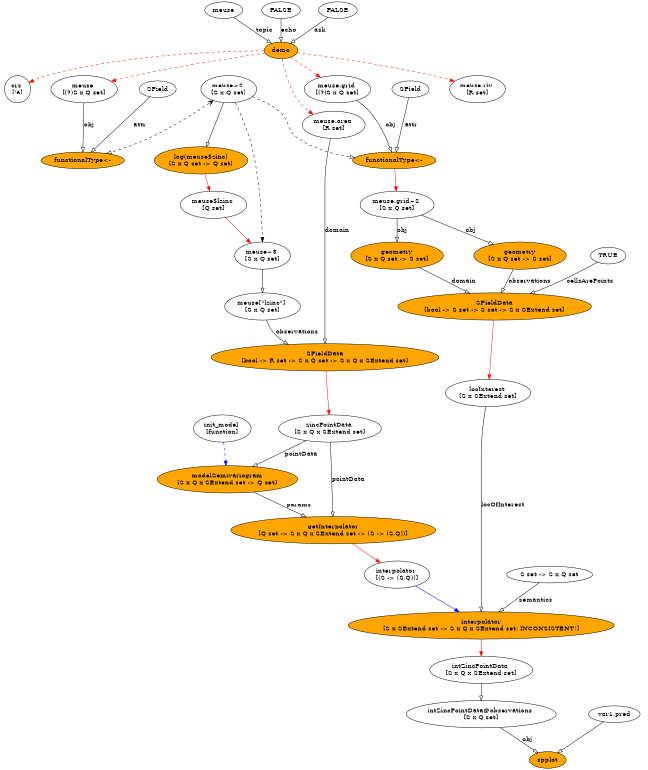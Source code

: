 digraph f {
	graph [bgcolor=transparent, fontcolor=black, ratio=fill, splines=TRUE, rank=same, size="4.32291666666667,5.14583333333333", rankdir=TB];
	node [label="\N", shape=ellipse, fixedsize=FALSE, fillcolor=white, style=filled, color=black, fontcolor=black, fontsize=14, height="0.5", width="0.75"];
	edge [headport=center, style=solid, arrowhead=normal, color=black, dir=none, weight="1.0", fontcolor=black, arrowtail=none, fontsize=14, labelfontsize=11, arrowsize=1, minlen=1];
	graph [bb="0,0,1430.6,1702"];
	fcall_F27iN4 [label=demo, fillcolor=orange, width="0.89573", pos="627.65,1594"];
	lt_Ro1vb6 [label=meuse, width="0.98203", pos="495.65,1684"];
	lt_sYLjAP [label=FALSE, width="1.1187", pos="627.65,1684"];
	lt_GL9FLq [label=FALSE, width="1.1187", pos="766.65,1684"];
	crs [label="crs \n['a]", height="0.8171", pos="37.647,1508"];
	meuse [label="meuse \n[(?)S x Q set]", height="0.8171", width="1.7904", pos="192.65,1508"];
	"meuse.area" [label="meuse.area \n[R set]", height="0.8171", width="1.6115", pos="753.65,1430"];
	"meuse.grid" [label="meuse.grid \n[(?)S x Q set]", height="0.8171", width="1.7904", pos="758.65,1508"];
	"meuse.riv" [label="meuse.riv \n[R set]", height="0.8171", width="1.4521", pos="1075.6,1508"];
	"meuse~2" [label="meuse~2 \n[S x Q set]", height="0.8171", width="1.4851", pos="511.65,1508"];
	fcall_F7FyyY [label="functionalType<-", fillcolor=orange, width="2.1763", pos="192.65,1352"];
	lt_CT7aj8 [label=SField, width="1.0036", pos="359.65,1508"];
	"meuse.grid~2" [label="meuse.grid~2 \n[S x Q set]", height="0.8171", width="1.8723", pos="895.65,1254"];
	fcall_hKiHWd [label="functionalType<-", fillcolor=orange, width="2.1763", pos="890.65,1352"];
	lt_ogv1S3 [label=SField, width="1.0036", pos="925.65,1508"];
	"meuse~3" [label="meuse~3 \n[S x Q set]", height="0.8171", width="1.4851", pos="592.65,1140"];
	"meuse$lzinc" [label="meuse$lzinc \n[Q set]", height="0.8171", width="1.7537", pos="479.65,1254"];
	expr_qVZm3e [label="log(meuse$zinc)
[S x Q set -> Q set]", fillcolor=orange, height="0.8171", width="2.4496", pos="452.65,1352"];
	zincPointData [label="zincPointData \n[S x Q x SExtend set]", height="0.8171", width="2.6996", pos="758.65,756"];
	fcall_91Npxp [label="SFieldData\n[bool -> R set -> S x Q set -> S x Q x SExtend set]", fillcolor=orange, height="0.8171", width="5.8964", pos="734.65,912"];
	"meuse[\"lzinc\"]" [label="meuse[\"lzinc\"] \n[S x Q set]", height="0.8171", width="2.0137", pos="592.65,1026"];
	interpolator [label="interpolator \n[(S -> (S,Q))]", height="0.8171", width="1.8131", pos="895.65,430"];
	fcall_Bmo3Gq [label="getInterpolator\n[Q set -> S x Q x SExtend set -> (S -> (S,Q))]", fillcolor=orange, height="0.8171", width="5.365", pos="760.65,528"];
	fcall_Pc0OZW [label="modelSemivariogram\n[S x Q x SExtend set -> Q set]", fillcolor=orange, height="0.8171", width="3.6502", pos="524.65,642"];
	init_model [label="init_model \n[function]", height="0.8171", width="1.5651", pos="516.65,756"];
	locInterest [label="locInterest \n[S x SExtend set]", height="0.8171", width="2.2267", pos="1083.6,834"];
	fcall_c2mU6B [label="SFieldData\n[bool -> S set -> S set -> S x SExtend set]", fillcolor=orange, height="0.8171", width="4.9216", pos="1106.6,1026"];
	fcall_Wuosi4 [label="geometry\n[S x Q set -> S set]", fillcolor=orange, height="0.8171", width="2.399", pos="1164.6,1140"];
	fcall_MxPqv8 [label="geometry\n[S x Q set -> S set]", fillcolor=orange, height="0.8171", width="2.399", pos="895.65,1140"];
	lt_0ukpim [label=TRUE, width="1.0034", pos="1362.6,1140"];
	intZincPointData [label="intZincPointData \n[S x Q x SExtend set]", height="0.8171", width="2.6996", pos="1073.6,218"];
	fcall_kiqGf5 [label="interpolator\n[S x SExtend set -> S x Q x SExtend set: INCONSISTENT!]", fillcolor=orange, height="0.8171", width="7.0287", pos="1073.6,316"];
	lt_TZEeLg [label="S set -> S x Q set", width="2.169", pos="1222.6,430"];
	fcall_kLTEyF [label=spplot, fillcolor=orange, width="0.9534", pos="1279.6,18"];
	"intZincPointData@observations" [label="intZincPointData@observations \n[S x Q set]", height="0.8171", width="3.9184", pos="1073.6,120"];
	lt_DTLvmi [label="var1.pred", width="1.3162", pos="1364.6,120"];
	fcall_F27iN4 -> crs:center [style=dashed, color=red, dir=forward, weight=1, pos="e,62.724,1519.7 595.35,1592.1 514.19,1589.4 295.58,1578.6 118.65,1538 103.03,1534.4 86.286,1528.7 72.095,1523.4"];
	fcall_F27iN4 -> meuse:center [style=dashed, color=red, dir=forward, weight=1, pos="e,248.37,1523 596.88,1588.2 540.64,1579.3 417.58,1559.3 314.65,1538 296.3,1534.2 276.5,1529.7 258.3,1525.4"];
	fcall_F27iN4 -> "meuse.area":center [style=dashed, color=red, dir=forward, weight=1, pos="e,715.04,1452.2 632.91,1576.2 641.02,1552.3 658.45,1508.1 684.65,1478 691.01,1470.7 698.74,1464 706.71,1458.1"];
	fcall_F27iN4 -> "meuse.grid":center [style=dashed, color=red, dir=forward, weight=1, pos="e,722.24,1532.3 648.12,1579.9 665.59,1568.7 691.34,1552.2 713.59,1537.9"];
	fcall_F27iN4 -> "meuse.riv":center [style=dashed, color=red, dir=forward, weight=1, pos="e,1030.2,1522.7 659.08,1589.1 719.72,1581.4 856.91,1562.7 970.65,1538 986.94,1534.5 1004.5,1529.9 1020.5,1525.5"];
	lt_Ro1vb6 -> fcall_F27iN4:center [arrowhead=onormal, dir=forward, weight=1, label=topic, pos="e,607.6,1608.4 516.27,1669.2 538.58,1654.4 574.31,1630.6 599.26,1613.9", lp="587.64,1639"];
	lt_sYLjAP -> fcall_F27iN4:center [arrowhead=onormal, dir=forward, weight=1, label=echo, pos="e,627.65,1612.1 627.65,1665.6 627.65,1653.2 627.65,1636.4 627.65,1622.2", lp="640.86,1639"];
	lt_GL9FLq -> fcall_F27iN4:center [arrowhead=onormal, dir=forward, weight=1, label=ask, pos="e,648.11,1608 744.31,1668.9 720.56,1653.8 682.89,1630 656.81,1613.5", lp="718.98,1639"];
	meuse -> fcall_F7FyyY:center [arrowhead=onormal, dir=forward, weight=1, label=obj, pos="e,192.65,1370 192.65,1478.4 192.65,1450.3 192.65,1407.7 192.65,1380.1", lp="201.59,1430"];
	"meuse.area" -> fcall_91Npxp:center [arrowhead=onormal, dir=forward, weight=1, label=domain, pos="e,734.65,941.54 746.79,1400.4 741.35,1375.2 734.65,1337.4 734.65,1304 734.65,1304 734.65,1304 734.65,1025 734.65,1000.6 734.65,973.22\
 734.65,951.63", lp="755.64,1197"];
	"meuse.grid" -> fcall_hKiHWd:center [arrowhead=onormal, dir=forward, weight=1, label=obj, pos="e,881.81,1370.2 794.2,1483.3 803.35,1476.4 812.81,1468.4 820.65,1460 843.81,1435.2 864.28,1401.8 877,1379", lp="873.59,1430"];
	"meuse~2" -> fcall_F7FyyY:center [style=dashed, arrowhead=onormal, dir=both, weight=1, arrowtail=open, pos="s,478.11,1484.9 e,238.81,1366.6 469.23,1479.2 432.72,1456 378.1,1423.2 327.65,1400 302.27,1388.3 273.11,1377.8 248.4,1369.7"];
	"meuse~2" -> fcall_hKiHWd:center [style=dashed, arrowhead=onormal, dir=forward, weight=1, pos="e,818.47,1359.3 558.48,1493.6 581.12,1485.8 608.01,1474.6 629.65,1460 660.11,1439.4 654.7,1418.2 686.65,1400 723.59,1378.9 769.39\
,1367.3 808.23,1360.9"];
	"meuse~2" -> "meuse~3":center [style=dashed, dir=forward, weight=1, pos="e,588.69,1169.4 521.21,1479 529.55,1453.8 541.54,1415.7 549.65,1382 566.67,1311.2 580.18,1227.1 587.24,1179.3"];
	"meuse~2" -> expr_qVZm3e:center [arrowhead=onormal, dir=forward, weight=1, pos="e,463.45,1381.2 500.96,1479.1 491.5,1454.4 477.6,1418.1 467.14,1390.8"];
	lt_CT7aj8 -> fcall_F7FyyY:center [arrowhead=onormal, dir=forward, weight=1, label=attr, pos="e,210.71,1369.7 343.02,1491.7 313.72,1464.7 252.72,1408.4 218.09,1376.5", lp="314.98,1430"];
	"meuse.grid~2" -> fcall_Wuosi4:center [arrowhead=onormal, dir=forward, weight=1, label=obj, pos="e,1111.3,1163.2 943.43,1233.1 987.59,1214.7 1053.5,1187.3 1101.9,1167.1", lp="1054.6,1197"];
	"meuse.grid~2" -> fcall_MxPqv8:center [arrowhead=onormal, dir=forward, weight=1, label=obj, pos="e,895.65,1169.5 895.65,1224.4 895.65,1210.9 895.65,1194.5 895.65,1179.8", lp="904.59,1197"];
	fcall_hKiHWd -> "meuse.grid~2":center [color=red, dir=forward, weight=1, pos="e,894.15,1283.7 891.54,1333.8 892.12,1322.7 892.89,1307.9 893.62,1294"];
	lt_ogv1S3 -> fcall_hKiHWd:center [arrowhead=onormal, dir=forward, weight=1, label=attr, pos="e,894.54,1370.1 921.77,1489.9 915.72,1463.3 904.01,1411.8 896.8,1380.1", lp="923.98,1430"];
	"meuse~3" -> "meuse[\"lzinc\"]":center [arrowhead=onormal, dir=forward, weight=1, pos="e,592.65,1055.5 592.65,1110.4 592.65,1096.9 592.65,1080.5 592.65,1065.8"];
	"meuse$lzinc" -> "meuse~3":center [color=red, dir=forward, weight=1, pos="e,567.36,1166.1 505.86,1227 522.06,1211 542.98,1190.2 560.22,1173.1"];
	expr_qVZm3e -> "meuse$lzinc":center [color=red, dir=forward, weight=1, pos="e,471.7,1283.3 460.67,1322.5 463.26,1313.3 466.17,1302.9 468.91,1293.2"];
	zincPointData -> fcall_Pc0OZW:center [arrowhead=onormal, dir=forward, weight=1, label=pointData, pos="e,578.71,668.88 708.16,730.84 672.98,714 625.8,691.41 588.08,673.36", lp="684.25,699"];
	zincPointData -> fcall_Bmo3Gq:center [arrowhead=onormal, dir=forward, weight=1, label=pointData, pos="e,760.39,557.75 758.9,726.38 759.26,686.24 759.9,613.11 760.3,568.02", lp="788.25,642"];
	fcall_91Npxp -> zincPointData:center [color=red, dir=forward, weight=1, pos="e,754.21,785.45 739.1,882.39 742.93,857.87 748.47,822.32 752.67,795.34"];
	"meuse[\"lzinc\"]" -> fcall_91Npxp:center [arrowhead=onormal, dir=forward, weight=1, label=observations, pos="e,678.63,940.47 613.09,997.75 623.27,985.31 636.3,970.93 649.89,960 656.06,955.03 662.84,950.3 669.78,945.89", lp="686.03,969"];
	interpolator -> fcall_kiqGf5:center [color=blue, dir=forward, weight=1, pos="e,1029.1,345 932.96,405.52 958.37,389.54 992.37,368.14 1020.6,350.39"];
	fcall_Bmo3Gq -> interpolator:center [color=red, dir=forward, weight=1, pos="e,861.46,455.31 800.06,498.97 816.63,487.19 835.94,473.46 852.86,461.43"];
	fcall_Pc0OZW -> fcall_Bmo3Gq:center [arrowhead=onormal, dir=forward, weight=1, label=params, pos="e,703.19,556.27 579.09,615.16 613.35,598.91 657.79,577.81 694.14,560.56", lp="677.86,585"];
	init_model -> fcall_Pc0OZW:center [style=dashed, color=blue, dir=forward, weight=1, pos="e,522.61,671.5 518.69,726.45 519.65,712.89 520.83,696.48 521.88,681.81"];
	locInterest -> fcall_kiqGf5:center [arrowhead=onormal, dir=forward, weight=1, label=locOfInterest, pos="e,1073.6,345.54 1080.3,804.51 1077.4,777.61 1073.6,736.12 1073.6,700 1073.6,700 1073.6,700 1073.6,429 1073.6,404.6 1073.6,377.22\
 1073.6,355.63", lp="1110.6,585"];
	fcall_c2mU6B -> locInterest:center [color=red, dir=forward, weight=1, pos="e,1087.1,863.64 1103.2,996.56 1099.3,963.95 1092.8,910.34 1088.4,873.89"];
	fcall_Wuosi4 -> fcall_c2mU6B:center [arrowhead=onormal, dir=forward, weight=1, label=observations, pos="e,1121.5,1055.6 1150,1110.7 1142.8,1096.8 1134,1079.8 1126.2,1064.7", lp="1174,1083"];
	fcall_MxPqv8 -> fcall_c2mU6B:center [arrowhead=onormal, dir=forward, weight=1, label=domain, pos="e,1055.3,1054.3 941.17,1114.8 971.85,1098.6 1012.6,1076.9 1046.1,1059.2", lp="1034.6,1083"];
	lt_0ukpim -> fcall_c2mU6B:center [arrowhead=onormal, dir=forward, weight=1, label=cellsArePoints, pos="e,1167.7,1053.7 1336.2,1127.4 1299,1111.1 1229.7,1080.8 1177,1057.8", lp="1290.5,1083"];
	intZincPointData -> "intZincPointData@observations":center [arrowhead=onormal, dir=forward, weight=1, pos="e,1073.6,149.6 1073.6,188.46 1073.6,179.45 1073.6,169.33 1073.6,159.74"];
	fcall_kiqGf5 -> intZincPointData:center [color=red, dir=forward, weight=1, pos="e,1073.6,247.6 1073.6,286.46 1073.6,277.45 1073.6,267.33 1073.6,257.74"];
	lt_TZEeLg -> fcall_kiqGf5:center [arrowhead=onormal, dir=forward, weight=1, label=semantics, pos="e,1111,345.11 1200.7,412.47 1179.3,396.43 1146.3,371.58 1119.2,351.26", lp="1184.2,373"];
	"intZincPointData@observations" -> fcall_kLTEyF:center [arrowhead=onormal, dir=forward, weight=1, label=obj, pos="e,1255.4,30.779 1127.8,92.726 1165.3,74.529 1214,50.873 1246,35.328", lp="1215.6,63"];
	lt_DTLvmi -> fcall_kLTEyF:center [arrowhead=onormal, dir=forward, weight=1, pos="e,1293.1,34.876 1350.6,102.49 1336.8,86.227 1315.5,61.223 1299.9,42.815"];
}
